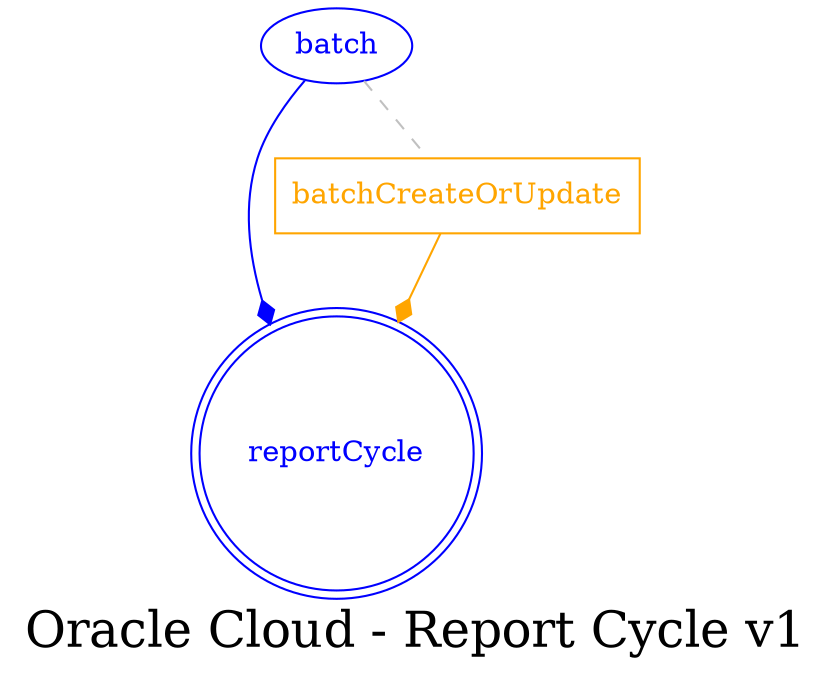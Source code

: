 digraph LexiconGraph {
graph[label="Oracle Cloud - Report Cycle v1", fontsize=24]
splines=true
"reportCycle" [color=blue, fontcolor=blue, shape=doublecircle]
"batchCreateOrUpdate" [color=orange, fontcolor=orange, shape=box]
"batchCreateOrUpdate" -> "reportCycle" [color=orange, fontcolor=orange, arrowhead=diamond, arrowtail=none]
"batch" -> "batchCreateOrUpdate" [color=grey, fontcolor=grey, arrowhead=none, arrowtail=none, style=dashed]
"batch" -> "reportCycle" [color=blue, fontcolor=blue, arrowhead=diamond, arrowtail=none]
"batch" [color=blue, fontcolor=blue, shape=ellipse]
}
